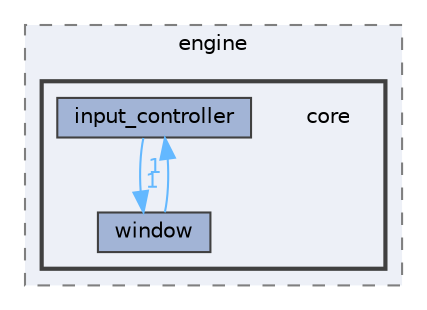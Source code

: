 digraph "src/engine/core"
{
 // LATEX_PDF_SIZE
  bgcolor="transparent";
  edge [fontname=Helvetica,fontsize=10,labelfontname=Helvetica,labelfontsize=10];
  node [fontname=Helvetica,fontsize=10,shape=box,height=0.2,width=0.4];
  compound=true
  subgraph clusterdir_2052808828190f934b76e979ee65af8a {
    graph [ bgcolor="#edf0f7", pencolor="grey50", label="engine", fontname=Helvetica,fontsize=10 style="filled,dashed", URL="dir_2052808828190f934b76e979ee65af8a.html",tooltip=""]
  subgraph clusterdir_fdbc7b4b5b4c04d598adc44afc34d9a5 {
    graph [ bgcolor="#edf0f7", pencolor="grey25", label="", fontname=Helvetica,fontsize=10 style="filled,bold", URL="dir_fdbc7b4b5b4c04d598adc44afc34d9a5.html",tooltip=""]
    dir_fdbc7b4b5b4c04d598adc44afc34d9a5 [shape=plaintext, label="core"];
  dir_c2a2e746d447b5dd0b523d83d67c8e1b [label="input_controller", fillcolor="#a2b4d6", color="grey25", style="filled", URL="dir_c2a2e746d447b5dd0b523d83d67c8e1b.html",tooltip=""];
  dir_8637f58cbfc74ecb0a018ee205f109ac [label="window", fillcolor="#a2b4d6", color="grey25", style="filled", URL="dir_8637f58cbfc74ecb0a018ee205f109ac.html",tooltip=""];
  }
  }
  dir_c2a2e746d447b5dd0b523d83d67c8e1b->dir_8637f58cbfc74ecb0a018ee205f109ac [headlabel="1", labeldistance=1.5 headhref="dir_000004_000014.html" color="steelblue1" fontcolor="steelblue1"];
  dir_8637f58cbfc74ecb0a018ee205f109ac->dir_c2a2e746d447b5dd0b523d83d67c8e1b [headlabel="1", labeldistance=1.5 headhref="dir_000014_000004.html" color="steelblue1" fontcolor="steelblue1"];
}
